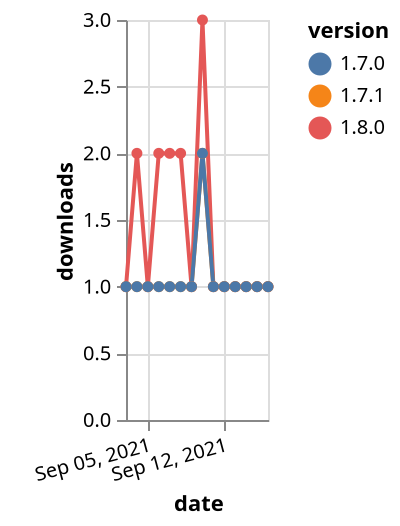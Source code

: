 {"$schema": "https://vega.github.io/schema/vega-lite/v5.json", "description": "A simple bar chart with embedded data.", "data": {"values": [{"date": "2021-09-03", "total": 528, "delta": 1, "version": "1.8.0"}, {"date": "2021-09-04", "total": 530, "delta": 2, "version": "1.8.0"}, {"date": "2021-09-05", "total": 531, "delta": 1, "version": "1.8.0"}, {"date": "2021-09-06", "total": 533, "delta": 2, "version": "1.8.0"}, {"date": "2021-09-07", "total": 535, "delta": 2, "version": "1.8.0"}, {"date": "2021-09-08", "total": 537, "delta": 2, "version": "1.8.0"}, {"date": "2021-09-09", "total": 538, "delta": 1, "version": "1.8.0"}, {"date": "2021-09-10", "total": 541, "delta": 3, "version": "1.8.0"}, {"date": "2021-09-11", "total": 542, "delta": 1, "version": "1.8.0"}, {"date": "2021-09-12", "total": 543, "delta": 1, "version": "1.8.0"}, {"date": "2021-09-13", "total": 544, "delta": 1, "version": "1.8.0"}, {"date": "2021-09-14", "total": 545, "delta": 1, "version": "1.8.0"}, {"date": "2021-09-15", "total": 546, "delta": 1, "version": "1.8.0"}, {"date": "2021-09-16", "total": 547, "delta": 1, "version": "1.8.0"}, {"date": "2021-09-03", "total": 266, "delta": 1, "version": "1.7.1"}, {"date": "2021-09-04", "total": 267, "delta": 1, "version": "1.7.1"}, {"date": "2021-09-05", "total": 268, "delta": 1, "version": "1.7.1"}, {"date": "2021-09-06", "total": 269, "delta": 1, "version": "1.7.1"}, {"date": "2021-09-07", "total": 270, "delta": 1, "version": "1.7.1"}, {"date": "2021-09-08", "total": 271, "delta": 1, "version": "1.7.1"}, {"date": "2021-09-09", "total": 272, "delta": 1, "version": "1.7.1"}, {"date": "2021-09-10", "total": 274, "delta": 2, "version": "1.7.1"}, {"date": "2021-09-11", "total": 275, "delta": 1, "version": "1.7.1"}, {"date": "2021-09-12", "total": 276, "delta": 1, "version": "1.7.1"}, {"date": "2021-09-13", "total": 277, "delta": 1, "version": "1.7.1"}, {"date": "2021-09-14", "total": 278, "delta": 1, "version": "1.7.1"}, {"date": "2021-09-15", "total": 279, "delta": 1, "version": "1.7.1"}, {"date": "2021-09-16", "total": 280, "delta": 1, "version": "1.7.1"}, {"date": "2021-09-03", "total": 313, "delta": 1, "version": "1.7.0"}, {"date": "2021-09-04", "total": 314, "delta": 1, "version": "1.7.0"}, {"date": "2021-09-05", "total": 315, "delta": 1, "version": "1.7.0"}, {"date": "2021-09-06", "total": 316, "delta": 1, "version": "1.7.0"}, {"date": "2021-09-07", "total": 317, "delta": 1, "version": "1.7.0"}, {"date": "2021-09-08", "total": 318, "delta": 1, "version": "1.7.0"}, {"date": "2021-09-09", "total": 319, "delta": 1, "version": "1.7.0"}, {"date": "2021-09-10", "total": 321, "delta": 2, "version": "1.7.0"}, {"date": "2021-09-11", "total": 322, "delta": 1, "version": "1.7.0"}, {"date": "2021-09-12", "total": 323, "delta": 1, "version": "1.7.0"}, {"date": "2021-09-13", "total": 324, "delta": 1, "version": "1.7.0"}, {"date": "2021-09-14", "total": 325, "delta": 1, "version": "1.7.0"}, {"date": "2021-09-15", "total": 326, "delta": 1, "version": "1.7.0"}, {"date": "2021-09-16", "total": 327, "delta": 1, "version": "1.7.0"}]}, "width": "container", "mark": {"type": "line", "point": {"filled": true}}, "encoding": {"x": {"field": "date", "type": "temporal", "timeUnit": "yearmonthdate", "title": "date", "axis": {"labelAngle": -15}}, "y": {"field": "delta", "type": "quantitative", "title": "downloads"}, "color": {"field": "version", "type": "nominal"}, "tooltip": {"field": "delta"}}}